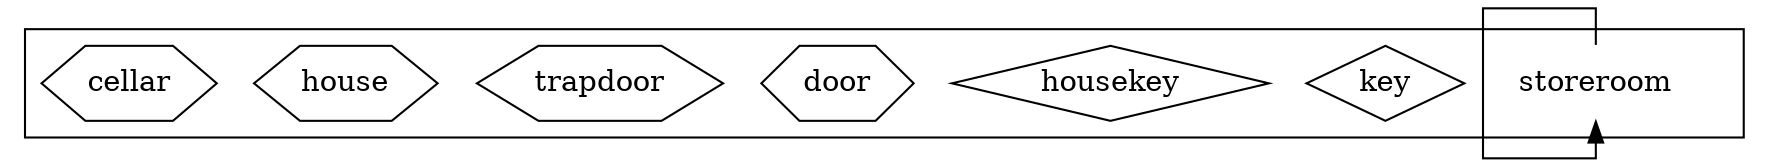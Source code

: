 digraph layout {
    /* ortho splines just makes the arrows into straight lines (rather than curvy ones !) */
    splines = ortho;
    node [shape = "rect"];

    subgraph locations {

        subgraph cluster999 {
            node [shape = "none"];
            storeroom [description = "Storage for any entities not placed in the game"]
            subgraph characters {
                node [shape = "ellipse"];
            }
            subgraph artefacts {
                node [shape = "diamond"];
                key [description = "A key"];
                housekey [description = "A housekey"];
            }
            subgraph furniture {
                node [shape = "hexagon"];
                door [description = "A door"];
                trapdoor [description = "A trapdoor"];
                key [description = "A key"];
                house [description = "A house"];
                cellar [description = "A cellar"];
            }
        }
    }

    subgraph paths {
        storeroom -> storeroom
    }

}
